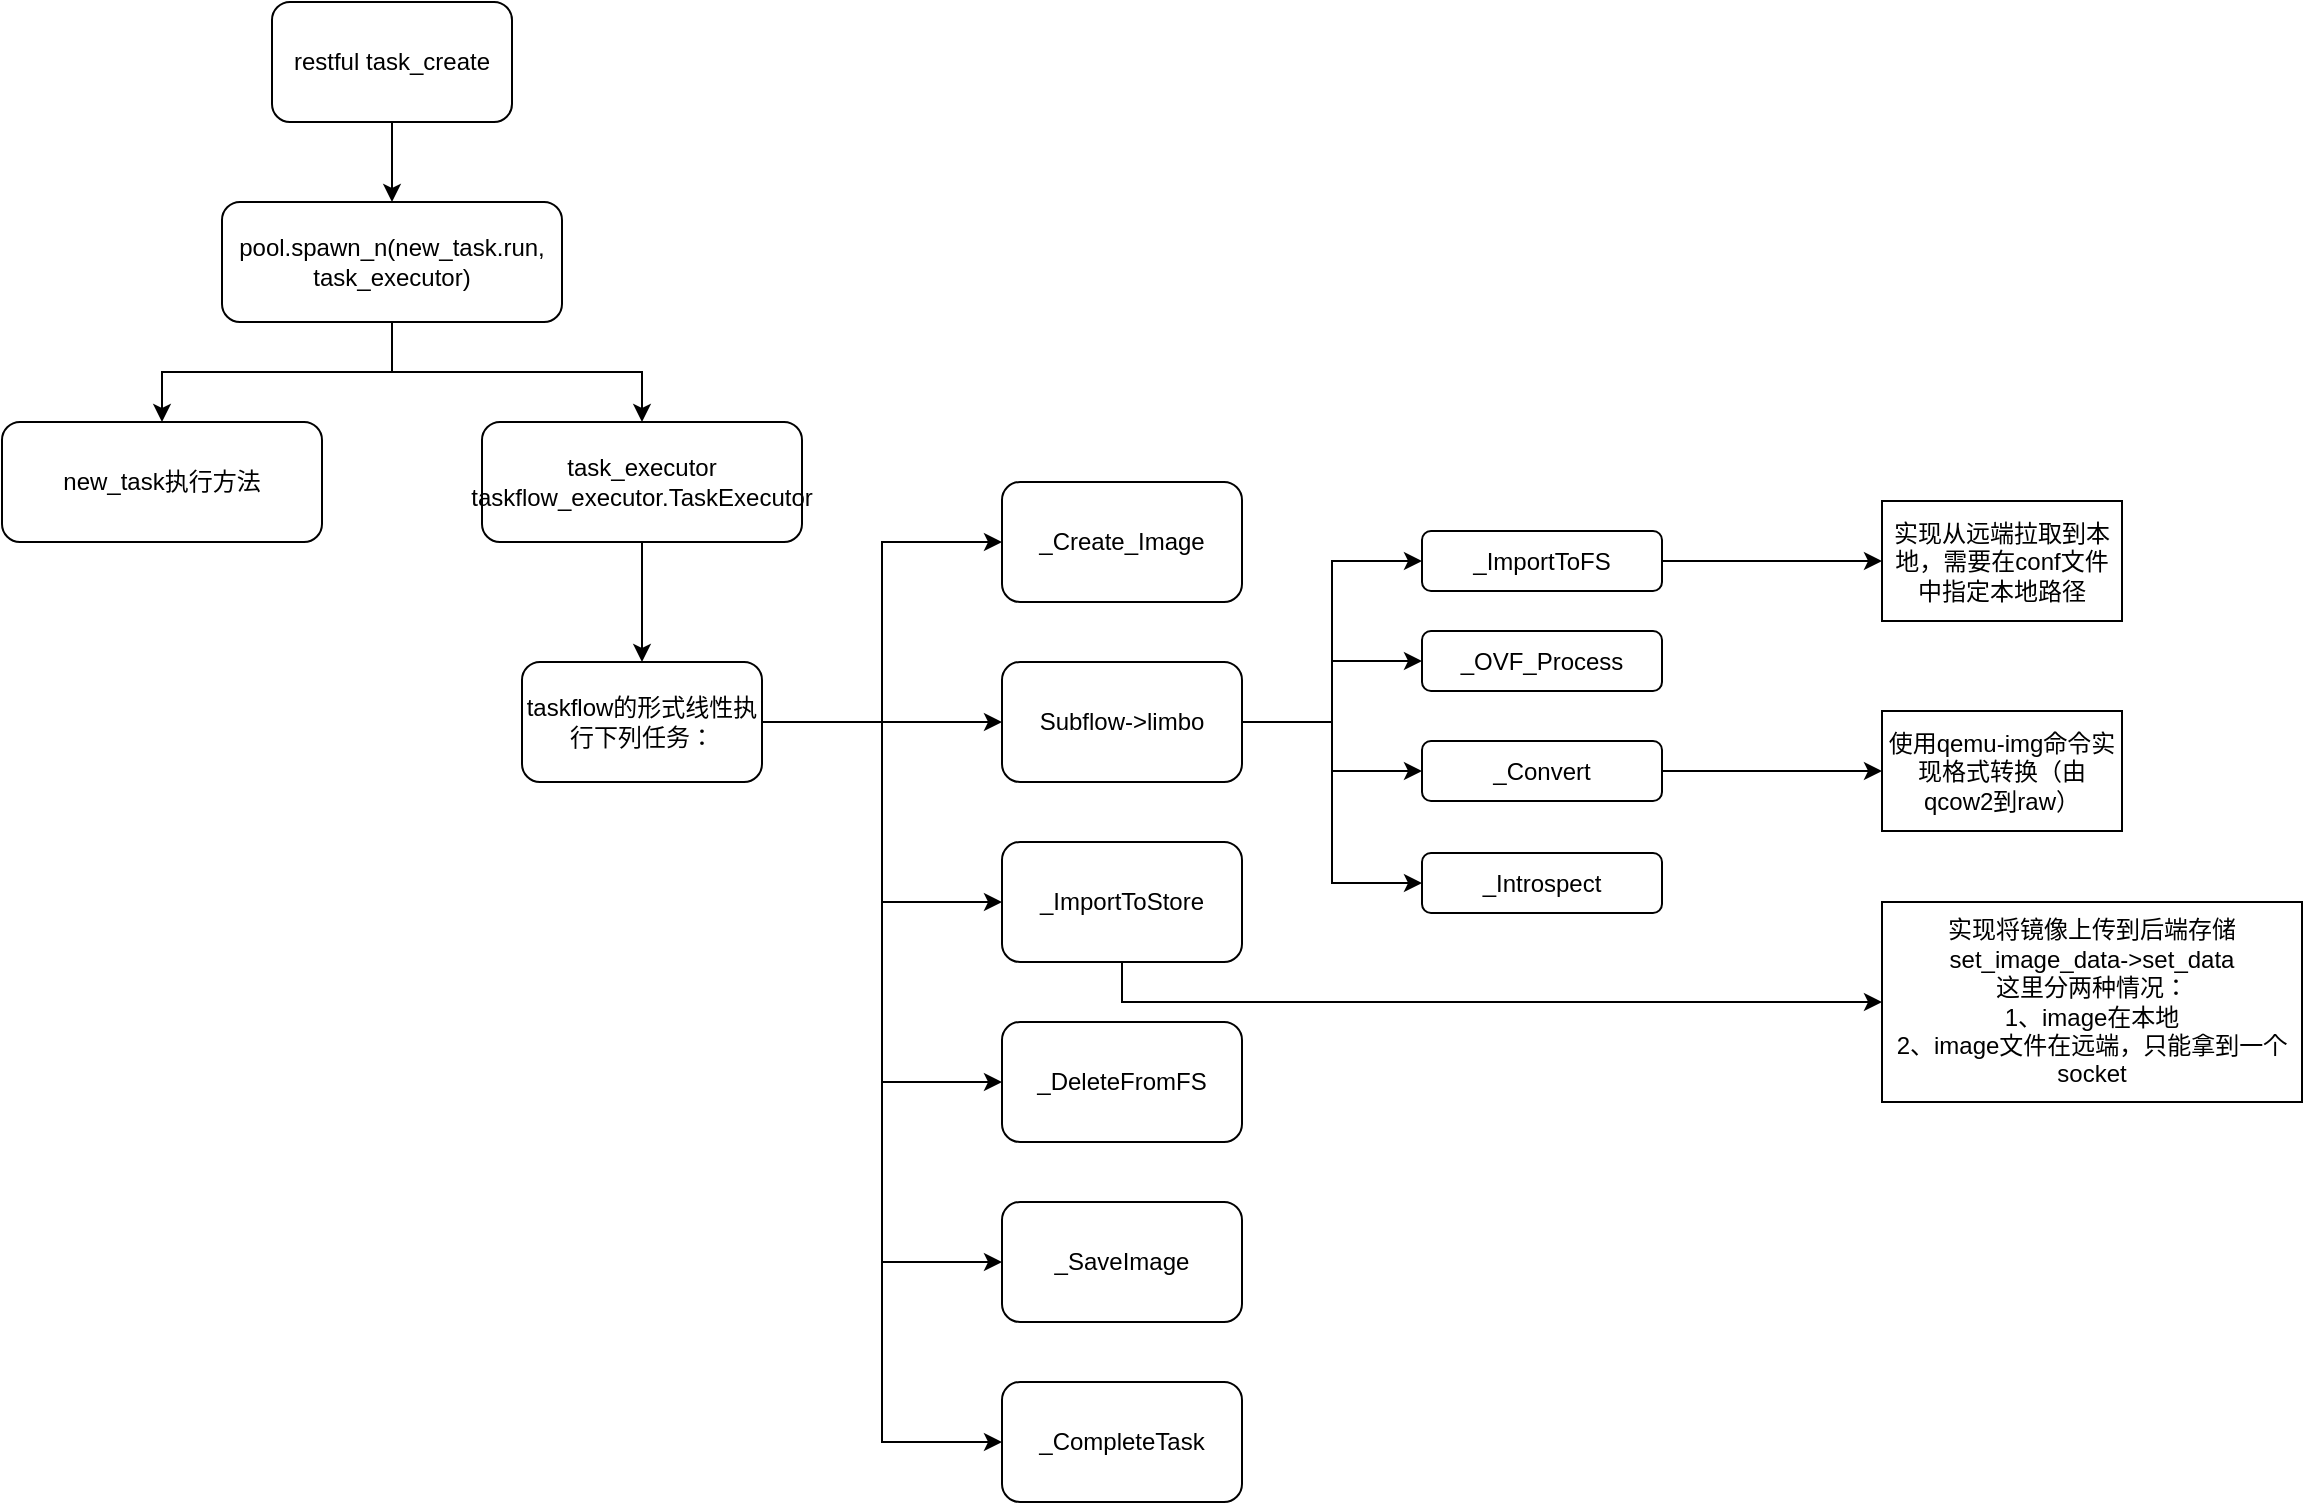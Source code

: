 <mxfile version="13.1.8" type="github"><diagram id="ROATx94r0ZDuZ6a80uTB" name="第 1 页"><mxGraphModel dx="946" dy="542" grid="1" gridSize="10" guides="1" tooltips="1" connect="1" arrows="1" fold="1" page="1" pageScale="1" pageWidth="3300" pageHeight="2339" math="0" shadow="0"><root><mxCell id="0"/><mxCell id="1" parent="0"/><mxCell id="6K42Kp4OFQmN4Fg_5j8x-5" style="edgeStyle=orthogonalEdgeStyle;rounded=0;orthogonalLoop=1;jettySize=auto;html=1;" edge="1" parent="1" source="6K42Kp4OFQmN4Fg_5j8x-1" target="6K42Kp4OFQmN4Fg_5j8x-3"><mxGeometry relative="1" as="geometry"/></mxCell><mxCell id="6K42Kp4OFQmN4Fg_5j8x-6" style="edgeStyle=orthogonalEdgeStyle;rounded=0;orthogonalLoop=1;jettySize=auto;html=1;entryX=0.5;entryY=0;entryDx=0;entryDy=0;" edge="1" parent="1" source="6K42Kp4OFQmN4Fg_5j8x-1" target="6K42Kp4OFQmN4Fg_5j8x-2"><mxGeometry relative="1" as="geometry"/></mxCell><mxCell id="6K42Kp4OFQmN4Fg_5j8x-1" value="pool.spawn_n(new_task.run, task_executor)" style="rounded=1;whiteSpace=wrap;html=1;" vertex="1" parent="1"><mxGeometry x="140" y="120" width="170" height="60" as="geometry"/></mxCell><mxCell id="6K42Kp4OFQmN4Fg_5j8x-30" style="edgeStyle=orthogonalEdgeStyle;rounded=0;orthogonalLoop=1;jettySize=auto;html=1;entryX=0.5;entryY=0;entryDx=0;entryDy=0;" edge="1" parent="1" source="6K42Kp4OFQmN4Fg_5j8x-2" target="6K42Kp4OFQmN4Fg_5j8x-7"><mxGeometry relative="1" as="geometry"/></mxCell><mxCell id="6K42Kp4OFQmN4Fg_5j8x-2" value="task_executor&lt;br&gt;taskflow_executor.TaskExecutor" style="rounded=1;whiteSpace=wrap;html=1;" vertex="1" parent="1"><mxGeometry x="270" y="230" width="160" height="60" as="geometry"/></mxCell><mxCell id="6K42Kp4OFQmN4Fg_5j8x-3" value="new_task执行方法" style="rounded=1;whiteSpace=wrap;html=1;" vertex="1" parent="1"><mxGeometry x="30" y="230" width="160" height="60" as="geometry"/></mxCell><mxCell id="6K42Kp4OFQmN4Fg_5j8x-16" style="edgeStyle=orthogonalEdgeStyle;rounded=0;orthogonalLoop=1;jettySize=auto;html=1;entryX=0;entryY=0.5;entryDx=0;entryDy=0;" edge="1" parent="1" source="6K42Kp4OFQmN4Fg_5j8x-7" target="6K42Kp4OFQmN4Fg_5j8x-8"><mxGeometry relative="1" as="geometry"/></mxCell><mxCell id="6K42Kp4OFQmN4Fg_5j8x-17" style="edgeStyle=orthogonalEdgeStyle;rounded=0;orthogonalLoop=1;jettySize=auto;html=1;entryX=0;entryY=0.5;entryDx=0;entryDy=0;" edge="1" parent="1" source="6K42Kp4OFQmN4Fg_5j8x-7" target="6K42Kp4OFQmN4Fg_5j8x-9"><mxGeometry relative="1" as="geometry"/></mxCell><mxCell id="6K42Kp4OFQmN4Fg_5j8x-20" style="edgeStyle=orthogonalEdgeStyle;rounded=0;orthogonalLoop=1;jettySize=auto;html=1;entryX=0;entryY=0.5;entryDx=0;entryDy=0;" edge="1" parent="1" source="6K42Kp4OFQmN4Fg_5j8x-7" target="6K42Kp4OFQmN4Fg_5j8x-19"><mxGeometry relative="1" as="geometry"/></mxCell><mxCell id="6K42Kp4OFQmN4Fg_5j8x-24" style="edgeStyle=orthogonalEdgeStyle;rounded=0;orthogonalLoop=1;jettySize=auto;html=1;entryX=0;entryY=0.5;entryDx=0;entryDy=0;" edge="1" parent="1" source="6K42Kp4OFQmN4Fg_5j8x-7" target="6K42Kp4OFQmN4Fg_5j8x-21"><mxGeometry relative="1" as="geometry"/></mxCell><mxCell id="6K42Kp4OFQmN4Fg_5j8x-25" style="edgeStyle=orthogonalEdgeStyle;rounded=0;orthogonalLoop=1;jettySize=auto;html=1;entryX=0;entryY=0.5;entryDx=0;entryDy=0;" edge="1" parent="1" source="6K42Kp4OFQmN4Fg_5j8x-7" target="6K42Kp4OFQmN4Fg_5j8x-22"><mxGeometry relative="1" as="geometry"/></mxCell><mxCell id="6K42Kp4OFQmN4Fg_5j8x-26" style="edgeStyle=orthogonalEdgeStyle;rounded=0;orthogonalLoop=1;jettySize=auto;html=1;entryX=0;entryY=0.5;entryDx=0;entryDy=0;" edge="1" parent="1" source="6K42Kp4OFQmN4Fg_5j8x-7" target="6K42Kp4OFQmN4Fg_5j8x-23"><mxGeometry relative="1" as="geometry"/></mxCell><mxCell id="6K42Kp4OFQmN4Fg_5j8x-7" value="taskflow的形式线性执行下列任务：" style="rounded=1;whiteSpace=wrap;html=1;" vertex="1" parent="1"><mxGeometry x="290" y="350" width="120" height="60" as="geometry"/></mxCell><mxCell id="6K42Kp4OFQmN4Fg_5j8x-8" value="_Create_Image" style="rounded=1;whiteSpace=wrap;html=1;" vertex="1" parent="1"><mxGeometry x="530" y="260" width="120" height="60" as="geometry"/></mxCell><mxCell id="6K42Kp4OFQmN4Fg_5j8x-13" style="edgeStyle=orthogonalEdgeStyle;rounded=0;orthogonalLoop=1;jettySize=auto;html=1;entryX=0;entryY=0.5;entryDx=0;entryDy=0;" edge="1" parent="1" source="6K42Kp4OFQmN4Fg_5j8x-9" target="6K42Kp4OFQmN4Fg_5j8x-10"><mxGeometry relative="1" as="geometry"/></mxCell><mxCell id="6K42Kp4OFQmN4Fg_5j8x-14" style="edgeStyle=orthogonalEdgeStyle;rounded=0;orthogonalLoop=1;jettySize=auto;html=1;entryX=0;entryY=0.5;entryDx=0;entryDy=0;" edge="1" parent="1" source="6K42Kp4OFQmN4Fg_5j8x-9" target="6K42Kp4OFQmN4Fg_5j8x-11"><mxGeometry relative="1" as="geometry"/></mxCell><mxCell id="6K42Kp4OFQmN4Fg_5j8x-15" style="edgeStyle=orthogonalEdgeStyle;rounded=0;orthogonalLoop=1;jettySize=auto;html=1;entryX=0;entryY=0.5;entryDx=0;entryDy=0;" edge="1" parent="1" source="6K42Kp4OFQmN4Fg_5j8x-9" target="6K42Kp4OFQmN4Fg_5j8x-12"><mxGeometry relative="1" as="geometry"/></mxCell><mxCell id="6K42Kp4OFQmN4Fg_5j8x-29" style="edgeStyle=orthogonalEdgeStyle;rounded=0;orthogonalLoop=1;jettySize=auto;html=1;entryX=0;entryY=0.5;entryDx=0;entryDy=0;" edge="1" parent="1" source="6K42Kp4OFQmN4Fg_5j8x-9" target="6K42Kp4OFQmN4Fg_5j8x-28"><mxGeometry relative="1" as="geometry"/></mxCell><mxCell id="6K42Kp4OFQmN4Fg_5j8x-9" value="Subflow-&amp;gt;limbo" style="rounded=1;whiteSpace=wrap;html=1;" vertex="1" parent="1"><mxGeometry x="530" y="350" width="120" height="60" as="geometry"/></mxCell><mxCell id="6K42Kp4OFQmN4Fg_5j8x-10" value="_OVF_Process" style="rounded=1;whiteSpace=wrap;html=1;" vertex="1" parent="1"><mxGeometry x="740" y="334.5" width="120" height="30" as="geometry"/></mxCell><mxCell id="6K42Kp4OFQmN4Fg_5j8x-32" style="edgeStyle=orthogonalEdgeStyle;rounded=0;orthogonalLoop=1;jettySize=auto;html=1;entryX=0;entryY=0.5;entryDx=0;entryDy=0;" edge="1" parent="1" source="6K42Kp4OFQmN4Fg_5j8x-11" target="6K42Kp4OFQmN4Fg_5j8x-31"><mxGeometry relative="1" as="geometry"/></mxCell><mxCell id="6K42Kp4OFQmN4Fg_5j8x-11" value="_Convert" style="rounded=1;whiteSpace=wrap;html=1;" vertex="1" parent="1"><mxGeometry x="740" y="389.5" width="120" height="30" as="geometry"/></mxCell><mxCell id="6K42Kp4OFQmN4Fg_5j8x-12" value="_Introspect" style="rounded=1;whiteSpace=wrap;html=1;" vertex="1" parent="1"><mxGeometry x="740" y="445.5" width="120" height="30" as="geometry"/></mxCell><mxCell id="6K42Kp4OFQmN4Fg_5j8x-36" style="edgeStyle=orthogonalEdgeStyle;rounded=0;orthogonalLoop=1;jettySize=auto;html=1;entryX=0;entryY=0.5;entryDx=0;entryDy=0;" edge="1" parent="1" source="6K42Kp4OFQmN4Fg_5j8x-19" target="6K42Kp4OFQmN4Fg_5j8x-35"><mxGeometry relative="1" as="geometry"><Array as="points"><mxPoint x="590" y="520"/><mxPoint x="970" y="520"/></Array></mxGeometry></mxCell><mxCell id="6K42Kp4OFQmN4Fg_5j8x-19" value="_ImportToStore" style="rounded=1;whiteSpace=wrap;html=1;" vertex="1" parent="1"><mxGeometry x="530" y="440" width="120" height="60" as="geometry"/></mxCell><mxCell id="6K42Kp4OFQmN4Fg_5j8x-21" value="_DeleteFromFS" style="rounded=1;whiteSpace=wrap;html=1;" vertex="1" parent="1"><mxGeometry x="530" y="530" width="120" height="60" as="geometry"/></mxCell><mxCell id="6K42Kp4OFQmN4Fg_5j8x-22" value="_SaveImage" style="rounded=1;whiteSpace=wrap;html=1;" vertex="1" parent="1"><mxGeometry x="530" y="620" width="120" height="60" as="geometry"/></mxCell><mxCell id="6K42Kp4OFQmN4Fg_5j8x-23" value="_CompleteTask" style="rounded=1;whiteSpace=wrap;html=1;" vertex="1" parent="1"><mxGeometry x="530" y="710" width="120" height="60" as="geometry"/></mxCell><mxCell id="6K42Kp4OFQmN4Fg_5j8x-34" style="edgeStyle=orthogonalEdgeStyle;rounded=0;orthogonalLoop=1;jettySize=auto;html=1;entryX=0;entryY=0.5;entryDx=0;entryDy=0;" edge="1" parent="1" source="6K42Kp4OFQmN4Fg_5j8x-28" target="6K42Kp4OFQmN4Fg_5j8x-33"><mxGeometry relative="1" as="geometry"/></mxCell><mxCell id="6K42Kp4OFQmN4Fg_5j8x-28" value="_ImportToFS" style="rounded=1;whiteSpace=wrap;html=1;" vertex="1" parent="1"><mxGeometry x="740" y="284.5" width="120" height="30" as="geometry"/></mxCell><mxCell id="6K42Kp4OFQmN4Fg_5j8x-31" value="使用qemu-img命令实现格式转换（由qcow2到raw）" style="rounded=0;whiteSpace=wrap;html=1;" vertex="1" parent="1"><mxGeometry x="970" y="374.5" width="120" height="60" as="geometry"/></mxCell><mxCell id="6K42Kp4OFQmN4Fg_5j8x-33" value="实现从远端拉取到本地，需要在conf文件中指定本地路径" style="rounded=0;whiteSpace=wrap;html=1;" vertex="1" parent="1"><mxGeometry x="970" y="269.5" width="120" height="60" as="geometry"/></mxCell><mxCell id="6K42Kp4OFQmN4Fg_5j8x-35" value="实现将镜像上传到后端存储&lt;br&gt;set_image_data-&amp;gt;set_data&lt;br&gt;这里分两种情况：&lt;br&gt;1、image在本地&lt;br&gt;2、image文件在远端，只能拿到一个socket" style="rounded=0;whiteSpace=wrap;html=1;" vertex="1" parent="1"><mxGeometry x="970" y="470" width="210" height="100" as="geometry"/></mxCell><mxCell id="6K42Kp4OFQmN4Fg_5j8x-38" style="edgeStyle=orthogonalEdgeStyle;rounded=0;orthogonalLoop=1;jettySize=auto;html=1;entryX=0.5;entryY=0;entryDx=0;entryDy=0;" edge="1" parent="1" source="6K42Kp4OFQmN4Fg_5j8x-37" target="6K42Kp4OFQmN4Fg_5j8x-1"><mxGeometry relative="1" as="geometry"/></mxCell><mxCell id="6K42Kp4OFQmN4Fg_5j8x-37" value="restful task_create" style="rounded=1;whiteSpace=wrap;html=1;" vertex="1" parent="1"><mxGeometry x="165" y="20" width="120" height="60" as="geometry"/></mxCell></root></mxGraphModel></diagram></mxfile>
